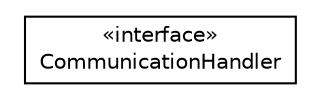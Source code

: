 #!/usr/local/bin/dot
#
# Class diagram 
# Generated by UMLGraph version R5_6-24-gf6e263 (http://www.umlgraph.org/)
#

digraph G {
	edge [fontname="Helvetica",fontsize=10,labelfontname="Helvetica",labelfontsize=10];
	node [fontname="Helvetica",fontsize=10,shape=plaintext];
	nodesep=0.25;
	ranksep=0.5;
	// org.universAAL.ri.gateway.communicator.service.CommunicationHandler
	c1942 [label=<<table title="org.universAAL.ri.gateway.communicator.service.CommunicationHandler" border="0" cellborder="1" cellspacing="0" cellpadding="2" port="p" href="./CommunicationHandler.html">
		<tr><td><table border="0" cellspacing="0" cellpadding="1">
<tr><td align="center" balign="center"> &#171;interface&#187; </td></tr>
<tr><td align="center" balign="center"> CommunicationHandler </td></tr>
		</table></td></tr>
		</table>>, URL="./CommunicationHandler.html", fontname="Helvetica", fontcolor="black", fontsize=10.0];
}

